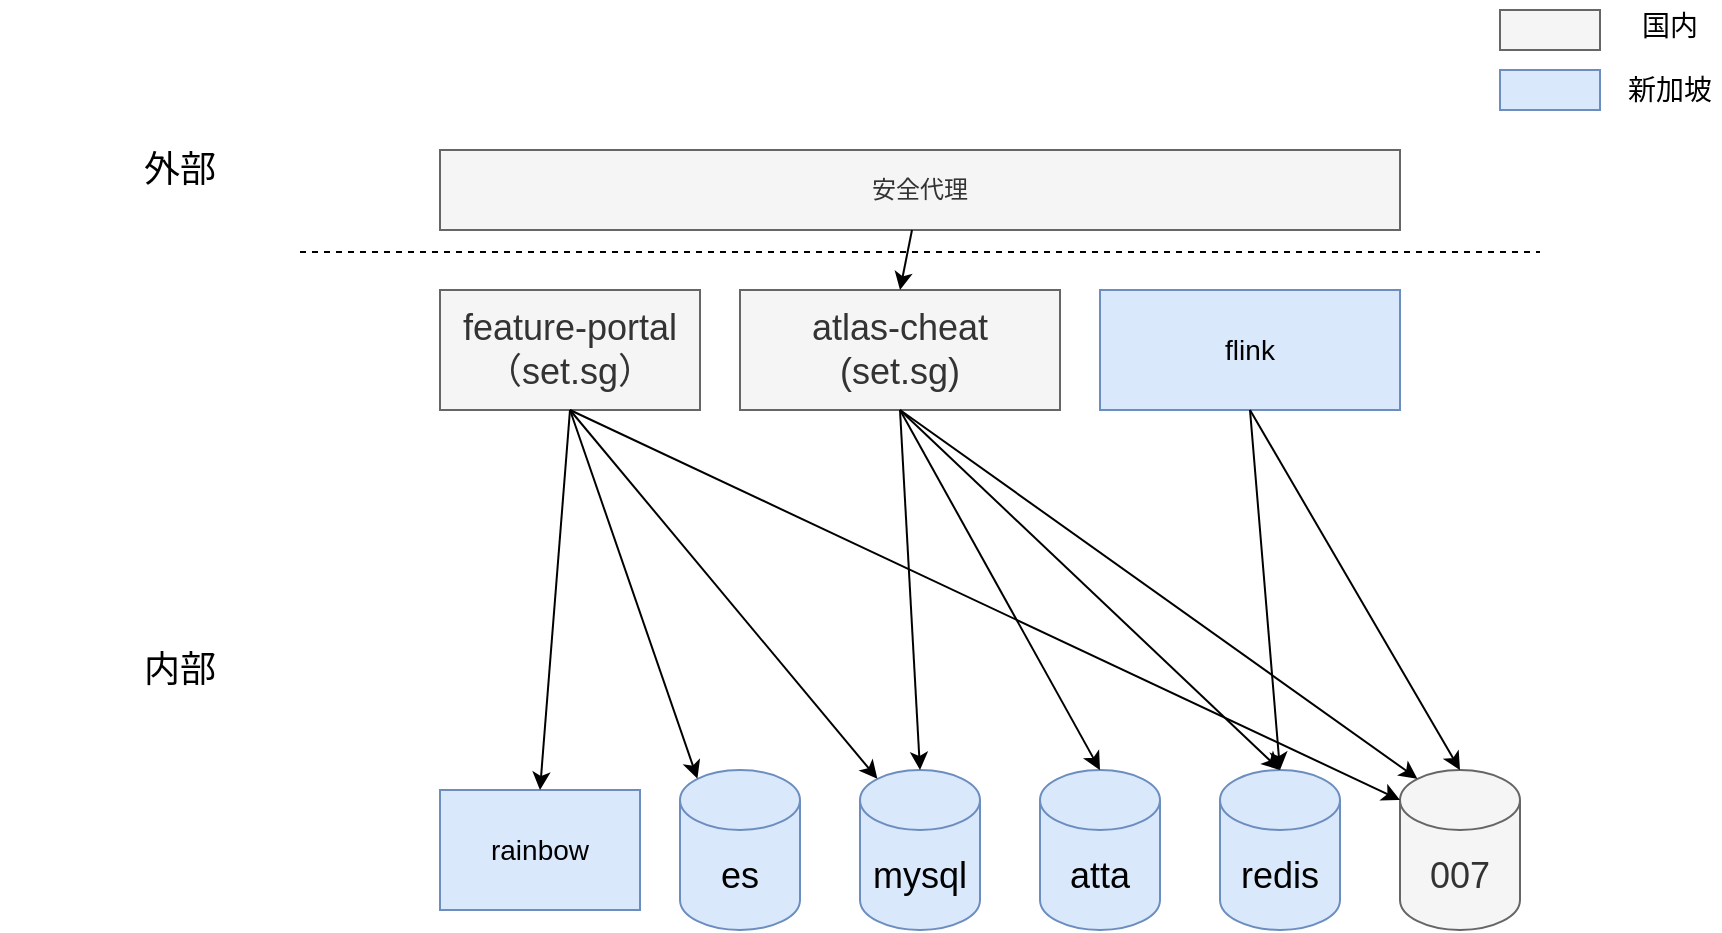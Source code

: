<mxfile version="16.0.0" type="github">
  <diagram id="Aoz_ehau8xBS0XFifxai" name="Page-1">
    <mxGraphModel dx="2082" dy="1980" grid="1" gridSize="10" guides="1" tooltips="1" connect="1" arrows="1" fold="1" page="1" pageScale="1" pageWidth="827" pageHeight="1169" math="0" shadow="0">
      <root>
        <mxCell id="0" />
        <mxCell id="1" parent="0" />
        <mxCell id="UP7DhOcPIyhW6vpGw8zo-1" value="安全代理" style="rounded=0;whiteSpace=wrap;html=1;fillColor=#f5f5f5;fontColor=#333333;strokeColor=#666666;" vertex="1" parent="1">
          <mxGeometry x="200" y="70" width="480" height="40" as="geometry" />
        </mxCell>
        <mxCell id="UP7DhOcPIyhW6vpGw8zo-2" value="" style="endArrow=none;dashed=1;html=1;rounded=0;" edge="1" parent="1">
          <mxGeometry width="50" height="50" relative="1" as="geometry">
            <mxPoint x="130" y="121" as="sourcePoint" />
            <mxPoint x="750" y="121" as="targetPoint" />
          </mxGeometry>
        </mxCell>
        <mxCell id="UP7DhOcPIyhW6vpGw8zo-3" value="&lt;font style=&quot;font-size: 18px&quot;&gt;外部&lt;/font&gt;" style="text;html=1;strokeColor=none;fillColor=none;align=center;verticalAlign=middle;whiteSpace=wrap;rounded=0;" vertex="1" parent="1">
          <mxGeometry x="-20" y="50" width="180" height="60" as="geometry" />
        </mxCell>
        <mxCell id="UP7DhOcPIyhW6vpGw8zo-4" value="&lt;font style=&quot;font-size: 18px&quot;&gt;内部&lt;/font&gt;" style="text;html=1;strokeColor=none;fillColor=none;align=center;verticalAlign=middle;whiteSpace=wrap;rounded=0;" vertex="1" parent="1">
          <mxGeometry x="-20" y="300" width="180" height="60" as="geometry" />
        </mxCell>
        <mxCell id="UP7DhOcPIyhW6vpGw8zo-5" value="atlas-cheat&lt;br&gt;(set.sg)" style="rounded=0;whiteSpace=wrap;html=1;fontSize=18;fillColor=#f5f5f5;fontColor=#333333;strokeColor=#666666;" vertex="1" parent="1">
          <mxGeometry x="350" y="140" width="160" height="60" as="geometry" />
        </mxCell>
        <mxCell id="UP7DhOcPIyhW6vpGw8zo-6" value="mysql" style="shape=cylinder3;whiteSpace=wrap;html=1;boundedLbl=1;backgroundOutline=1;size=15;fontSize=18;fillColor=#dae8fc;strokeColor=#6c8ebf;" vertex="1" parent="1">
          <mxGeometry x="410" y="380" width="60" height="80" as="geometry" />
        </mxCell>
        <mxCell id="UP7DhOcPIyhW6vpGw8zo-7" value="redis" style="shape=cylinder3;whiteSpace=wrap;html=1;boundedLbl=1;backgroundOutline=1;size=15;fontSize=18;fillColor=#dae8fc;strokeColor=#6c8ebf;" vertex="1" parent="1">
          <mxGeometry x="590" y="380" width="60" height="80" as="geometry" />
        </mxCell>
        <mxCell id="UP7DhOcPIyhW6vpGw8zo-8" value="es" style="shape=cylinder3;whiteSpace=wrap;html=1;boundedLbl=1;backgroundOutline=1;size=15;fontSize=18;fillColor=#dae8fc;strokeColor=#6c8ebf;" vertex="1" parent="1">
          <mxGeometry x="320" y="380" width="60" height="80" as="geometry" />
        </mxCell>
        <mxCell id="UP7DhOcPIyhW6vpGw8zo-9" value="feature-portal（set.sg）" style="rounded=0;whiteSpace=wrap;html=1;fontSize=18;fillColor=#f5f5f5;fontColor=#333333;strokeColor=#666666;" vertex="1" parent="1">
          <mxGeometry x="200" y="140" width="130" height="60" as="geometry" />
        </mxCell>
        <mxCell id="UP7DhOcPIyhW6vpGw8zo-10" value="" style="rounded=0;whiteSpace=wrap;html=1;fontSize=18;fillColor=#f5f5f5;fontColor=#333333;strokeColor=#666666;" vertex="1" parent="1">
          <mxGeometry x="730" width="50" height="20" as="geometry" />
        </mxCell>
        <mxCell id="UP7DhOcPIyhW6vpGw8zo-11" value="" style="rounded=0;whiteSpace=wrap;html=1;fontSize=18;fillColor=#dae8fc;strokeColor=#6c8ebf;" vertex="1" parent="1">
          <mxGeometry x="730" y="30" width="50" height="20" as="geometry" />
        </mxCell>
        <mxCell id="UP7DhOcPIyhW6vpGw8zo-12" value="&lt;font style=&quot;font-size: 14px&quot;&gt;国内&lt;/font&gt;" style="text;html=1;strokeColor=none;fillColor=none;align=center;verticalAlign=middle;whiteSpace=wrap;rounded=0;" vertex="1" parent="1">
          <mxGeometry x="790" y="-5" width="50" height="25" as="geometry" />
        </mxCell>
        <mxCell id="UP7DhOcPIyhW6vpGw8zo-13" value="&lt;font style=&quot;font-size: 14px&quot;&gt;新加坡&lt;/font&gt;" style="text;html=1;strokeColor=none;fillColor=none;align=center;verticalAlign=middle;whiteSpace=wrap;rounded=0;" vertex="1" parent="1">
          <mxGeometry x="790" y="27.5" width="50" height="25" as="geometry" />
        </mxCell>
        <mxCell id="UP7DhOcPIyhW6vpGw8zo-14" value="" style="endArrow=classic;html=1;rounded=0;fontSize=14;entryX=0.5;entryY=0;entryDx=0;entryDy=0;" edge="1" parent="1" source="UP7DhOcPIyhW6vpGw8zo-1" target="UP7DhOcPIyhW6vpGw8zo-5">
          <mxGeometry width="50" height="50" relative="1" as="geometry">
            <mxPoint x="370" y="320" as="sourcePoint" />
            <mxPoint x="420" y="270" as="targetPoint" />
          </mxGeometry>
        </mxCell>
        <mxCell id="UP7DhOcPIyhW6vpGw8zo-15" value="flink" style="rounded=0;whiteSpace=wrap;html=1;fontSize=14;fillColor=#dae8fc;strokeColor=#6c8ebf;" vertex="1" parent="1">
          <mxGeometry x="530" y="140" width="150" height="60" as="geometry" />
        </mxCell>
        <mxCell id="UP7DhOcPIyhW6vpGw8zo-16" value="rainbow" style="rounded=0;whiteSpace=wrap;html=1;fontSize=14;fillColor=#dae8fc;strokeColor=#6c8ebf;" vertex="1" parent="1">
          <mxGeometry x="200" y="390" width="100" height="60" as="geometry" />
        </mxCell>
        <mxCell id="UP7DhOcPIyhW6vpGw8zo-20" value="" style="endArrow=classic;html=1;rounded=0;fontSize=14;entryX=0.5;entryY=0;entryDx=0;entryDy=0;exitX=0.5;exitY=1;exitDx=0;exitDy=0;entryPerimeter=0;" edge="1" parent="1" source="UP7DhOcPIyhW6vpGw8zo-5" target="UP7DhOcPIyhW6vpGw8zo-6">
          <mxGeometry width="50" height="50" relative="1" as="geometry">
            <mxPoint x="510" y="260" as="sourcePoint" />
            <mxPoint x="570" y="200" as="targetPoint" />
          </mxGeometry>
        </mxCell>
        <mxCell id="UP7DhOcPIyhW6vpGw8zo-21" value="" style="endArrow=classic;html=1;rounded=0;fontSize=14;entryX=0.5;entryY=0;entryDx=0;entryDy=0;exitX=0.5;exitY=1;exitDx=0;exitDy=0;entryPerimeter=0;" edge="1" parent="1" source="UP7DhOcPIyhW6vpGw8zo-5" target="UP7DhOcPIyhW6vpGw8zo-7">
          <mxGeometry width="50" height="50" relative="1" as="geometry">
            <mxPoint x="630" y="230" as="sourcePoint" />
            <mxPoint x="530" y="430" as="targetPoint" />
          </mxGeometry>
        </mxCell>
        <mxCell id="UP7DhOcPIyhW6vpGw8zo-22" value="" style="endArrow=classic;html=1;rounded=0;fontSize=14;entryX=0.5;entryY=0;entryDx=0;entryDy=0;exitX=0.5;exitY=1;exitDx=0;exitDy=0;" edge="1" parent="1" source="UP7DhOcPIyhW6vpGw8zo-9" target="UP7DhOcPIyhW6vpGw8zo-16">
          <mxGeometry width="50" height="50" relative="1" as="geometry">
            <mxPoint x="580" y="210" as="sourcePoint" />
            <mxPoint x="560" y="430" as="targetPoint" />
          </mxGeometry>
        </mxCell>
        <mxCell id="UP7DhOcPIyhW6vpGw8zo-23" value="" style="endArrow=classic;html=1;rounded=0;fontSize=14;entryX=0.145;entryY=0;entryDx=0;entryDy=4.35;exitX=0.5;exitY=1;exitDx=0;exitDy=0;entryPerimeter=0;" edge="1" parent="1" source="UP7DhOcPIyhW6vpGw8zo-9" target="UP7DhOcPIyhW6vpGw8zo-8">
          <mxGeometry width="50" height="50" relative="1" as="geometry">
            <mxPoint x="310" y="210" as="sourcePoint" />
            <mxPoint x="285" y="440" as="targetPoint" />
          </mxGeometry>
        </mxCell>
        <mxCell id="UP7DhOcPIyhW6vpGw8zo-24" value="" style="endArrow=classic;html=1;rounded=0;fontSize=14;entryX=0.145;entryY=0;entryDx=0;entryDy=4.35;exitX=0.5;exitY=1;exitDx=0;exitDy=0;entryPerimeter=0;" edge="1" parent="1" source="UP7DhOcPIyhW6vpGw8zo-9" target="UP7DhOcPIyhW6vpGw8zo-6">
          <mxGeometry width="50" height="50" relative="1" as="geometry">
            <mxPoint x="310" y="210" as="sourcePoint" />
            <mxPoint x="428.7" y="434.35" as="targetPoint" />
          </mxGeometry>
        </mxCell>
        <mxCell id="UP7DhOcPIyhW6vpGw8zo-26" value="" style="endArrow=classic;html=1;rounded=0;fontSize=14;entryX=0.5;entryY=0;entryDx=0;entryDy=0;exitX=0.5;exitY=1;exitDx=0;exitDy=0;entryPerimeter=0;" edge="1" parent="1" source="UP7DhOcPIyhW6vpGw8zo-15" target="UP7DhOcPIyhW6vpGw8zo-7">
          <mxGeometry width="50" height="50" relative="1" as="geometry">
            <mxPoint x="440" y="210" as="sourcePoint" />
            <mxPoint x="690" y="390" as="targetPoint" />
          </mxGeometry>
        </mxCell>
        <mxCell id="UP7DhOcPIyhW6vpGw8zo-27" value="atta" style="shape=cylinder3;whiteSpace=wrap;html=1;boundedLbl=1;backgroundOutline=1;size=15;fontSize=18;fillColor=#dae8fc;strokeColor=#6c8ebf;" vertex="1" parent="1">
          <mxGeometry x="500" y="380" width="60" height="80" as="geometry" />
        </mxCell>
        <mxCell id="UP7DhOcPIyhW6vpGw8zo-28" value="" style="endArrow=classic;html=1;rounded=0;fontSize=14;entryX=0.5;entryY=0;entryDx=0;entryDy=0;exitX=0.5;exitY=1;exitDx=0;exitDy=0;entryPerimeter=0;" edge="1" parent="1" source="UP7DhOcPIyhW6vpGw8zo-5" target="UP7DhOcPIyhW6vpGw8zo-27">
          <mxGeometry width="50" height="50" relative="1" as="geometry">
            <mxPoint x="440" y="210" as="sourcePoint" />
            <mxPoint x="480" y="390" as="targetPoint" />
          </mxGeometry>
        </mxCell>
        <mxCell id="UP7DhOcPIyhW6vpGw8zo-30" value="007" style="shape=cylinder3;whiteSpace=wrap;html=1;boundedLbl=1;backgroundOutline=1;size=15;fontSize=18;fillColor=#f5f5f5;strokeColor=#666666;fontColor=#333333;" vertex="1" parent="1">
          <mxGeometry x="680" y="380" width="60" height="80" as="geometry" />
        </mxCell>
        <mxCell id="UP7DhOcPIyhW6vpGw8zo-31" value="" style="endArrow=classic;html=1;rounded=0;fontSize=14;entryX=0.5;entryY=0;entryDx=0;entryDy=0;exitX=0.5;exitY=1;exitDx=0;exitDy=0;entryPerimeter=0;" edge="1" parent="1" source="UP7DhOcPIyhW6vpGw8zo-15" target="UP7DhOcPIyhW6vpGw8zo-30">
          <mxGeometry width="50" height="50" relative="1" as="geometry">
            <mxPoint x="615" y="210" as="sourcePoint" />
            <mxPoint x="630" y="390" as="targetPoint" />
          </mxGeometry>
        </mxCell>
        <mxCell id="UP7DhOcPIyhW6vpGw8zo-32" value="" style="endArrow=classic;html=1;rounded=0;fontSize=14;entryX=0.145;entryY=0;entryDx=0;entryDy=4.35;exitX=0.5;exitY=1;exitDx=0;exitDy=0;entryPerimeter=0;" edge="1" parent="1" source="UP7DhOcPIyhW6vpGw8zo-5" target="UP7DhOcPIyhW6vpGw8zo-30">
          <mxGeometry width="50" height="50" relative="1" as="geometry">
            <mxPoint x="615" y="210" as="sourcePoint" />
            <mxPoint x="720" y="390" as="targetPoint" />
          </mxGeometry>
        </mxCell>
        <mxCell id="UP7DhOcPIyhW6vpGw8zo-33" value="" style="endArrow=classic;html=1;rounded=0;fontSize=14;entryX=0;entryY=0;entryDx=0;entryDy=15;exitX=0.5;exitY=1;exitDx=0;exitDy=0;entryPerimeter=0;" edge="1" parent="1" source="UP7DhOcPIyhW6vpGw8zo-9" target="UP7DhOcPIyhW6vpGw8zo-30">
          <mxGeometry width="50" height="50" relative="1" as="geometry">
            <mxPoint x="440" y="210" as="sourcePoint" />
            <mxPoint x="698.7" y="394.35" as="targetPoint" />
          </mxGeometry>
        </mxCell>
      </root>
    </mxGraphModel>
  </diagram>
</mxfile>
